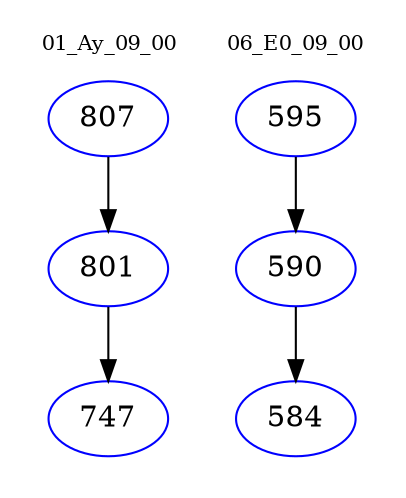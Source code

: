 digraph{
subgraph cluster_0 {
color = white
label = "01_Ay_09_00";
fontsize=10;
T0_807 [label="807", color="blue"]
T0_807 -> T0_801 [color="black"]
T0_801 [label="801", color="blue"]
T0_801 -> T0_747 [color="black"]
T0_747 [label="747", color="blue"]
}
subgraph cluster_1 {
color = white
label = "06_E0_09_00";
fontsize=10;
T1_595 [label="595", color="blue"]
T1_595 -> T1_590 [color="black"]
T1_590 [label="590", color="blue"]
T1_590 -> T1_584 [color="black"]
T1_584 [label="584", color="blue"]
}
}
